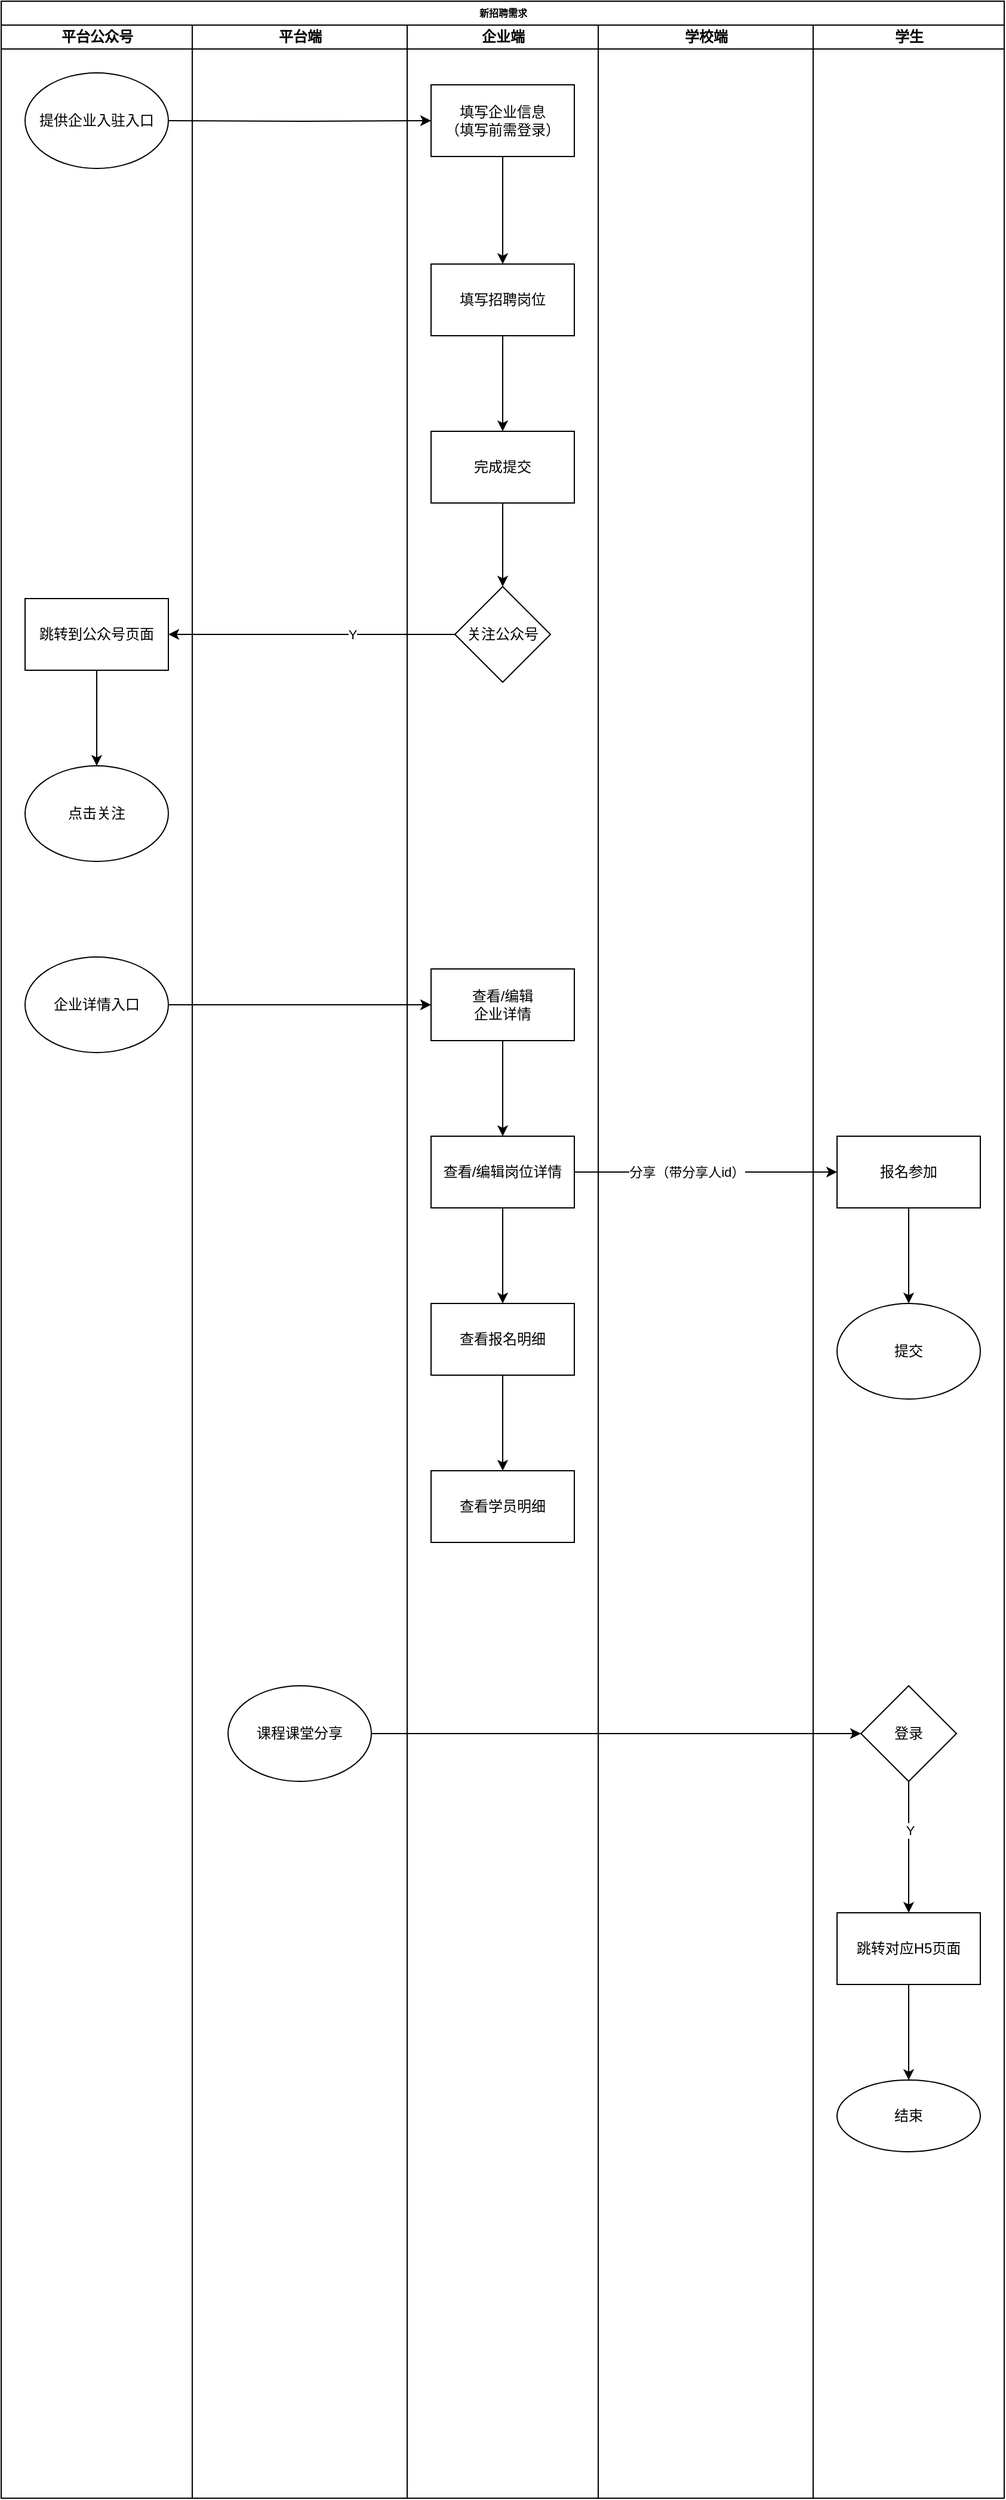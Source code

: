 <mxfile version="14.6.6" type="github" pages="2">
  <diagram name="Page-1" id="74e2e168-ea6b-b213-b513-2b3c1d86103e">
    <mxGraphModel dx="1422" dy="762" grid="1" gridSize="10" guides="1" tooltips="1" connect="1" arrows="1" fold="1" page="1" pageScale="1" pageWidth="1100" pageHeight="850" background="#ffffff" math="0" shadow="0">
      <root>
        <mxCell id="0" />
        <mxCell id="1" parent="0" />
        <mxCell id="77e6c97f196da883-1" value="新招聘需求" style="swimlane;html=1;childLayout=stackLayout;startSize=20;rounded=0;shadow=0;labelBackgroundColor=none;strokeWidth=1;fontFamily=Verdana;fontSize=8;align=center;" parent="1" vertex="1">
          <mxGeometry x="50" y="40" width="840" height="2090" as="geometry" />
        </mxCell>
        <mxCell id="77e6c97f196da883-2" value="平台公众号" style="swimlane;html=1;startSize=20;" parent="77e6c97f196da883-1" vertex="1">
          <mxGeometry y="20" width="160" height="2070" as="geometry">
            <mxRectangle y="20" width="30" height="730" as="alternateBounds" />
          </mxGeometry>
        </mxCell>
        <mxCell id="BEXq45yu5HuuJFYDOWeW-21" value="" style="edgeStyle=orthogonalEdgeStyle;rounded=0;orthogonalLoop=1;jettySize=auto;html=1;" edge="1" parent="77e6c97f196da883-2" source="BEXq45yu5HuuJFYDOWeW-17">
          <mxGeometry relative="1" as="geometry">
            <mxPoint x="80" y="620" as="targetPoint" />
          </mxGeometry>
        </mxCell>
        <mxCell id="BEXq45yu5HuuJFYDOWeW-17" value="跳转到公众号页面" style="whiteSpace=wrap;html=1;rounded=0;" vertex="1" parent="77e6c97f196da883-2">
          <mxGeometry x="20" y="480" width="120" height="60" as="geometry" />
        </mxCell>
        <mxCell id="BEXq45yu5HuuJFYDOWeW-36" value="&lt;span&gt;提供企业入驻入口&lt;/span&gt;" style="ellipse;whiteSpace=wrap;html=1;" vertex="1" parent="77e6c97f196da883-2">
          <mxGeometry x="20" y="40" width="120" height="80" as="geometry" />
        </mxCell>
        <mxCell id="BEXq45yu5HuuJFYDOWeW-37" value="&lt;span&gt;点击关注&lt;/span&gt;" style="ellipse;whiteSpace=wrap;html=1;" vertex="1" parent="77e6c97f196da883-2">
          <mxGeometry x="20" y="620" width="120" height="80" as="geometry" />
        </mxCell>
        <mxCell id="BEXq45yu5HuuJFYDOWeW-40" value="企业详情入口" style="ellipse;whiteSpace=wrap;html=1;" vertex="1" parent="77e6c97f196da883-2">
          <mxGeometry x="20" y="780" width="120" height="80" as="geometry" />
        </mxCell>
        <mxCell id="77e6c97f196da883-33" style="edgeStyle=orthogonalEdgeStyle;rounded=1;html=1;labelBackgroundColor=none;startArrow=none;startFill=0;startSize=5;endArrow=classicThin;endFill=1;endSize=5;jettySize=auto;orthogonalLoop=1;strokeWidth=1;fontFamily=Verdana;fontSize=8" parent="77e6c97f196da883-1" source="77e6c97f196da883-13" edge="1">
          <mxGeometry relative="1" as="geometry">
            <mxPoint x="670" y="290" as="targetPoint" />
          </mxGeometry>
        </mxCell>
        <mxCell id="77e6c97f196da883-40" style="edgeStyle=orthogonalEdgeStyle;rounded=1;html=1;labelBackgroundColor=none;startArrow=none;startFill=0;startSize=5;endArrow=classicThin;endFill=1;endSize=5;jettySize=auto;orthogonalLoop=1;strokeWidth=1;fontFamily=Verdana;fontSize=8" parent="77e6c97f196da883-1" source="77e6c97f196da883-23" edge="1">
          <mxGeometry relative="1" as="geometry">
            <mxPoint x="990" y="690" as="targetPoint" />
          </mxGeometry>
        </mxCell>
        <mxCell id="107ba76e4e335f99-1" style="edgeStyle=orthogonalEdgeStyle;rounded=1;html=1;labelBackgroundColor=none;startArrow=none;startFill=0;startSize=5;endArrow=classicThin;endFill=1;endSize=5;jettySize=auto;orthogonalLoop=1;strokeWidth=1;fontFamily=Verdana;fontSize=8" parent="77e6c97f196da883-1" source="77e6c97f196da883-17" edge="1">
          <mxGeometry relative="1" as="geometry">
            <mxPoint x="830" y="450" as="targetPoint" />
          </mxGeometry>
        </mxCell>
        <mxCell id="107ba76e4e335f99-5" style="edgeStyle=orthogonalEdgeStyle;rounded=1;html=1;labelBackgroundColor=none;startArrow=none;startFill=0;startSize=5;endArrow=classicThin;endFill=1;endSize=5;jettySize=auto;orthogonalLoop=1;strokeWidth=1;fontFamily=Verdana;fontSize=8" parent="77e6c97f196da883-1" source="77e6c97f196da883-10" edge="1">
          <mxGeometry relative="1" as="geometry">
            <Array as="points">
              <mxPoint x="80" y="650" />
              <mxPoint x="490" y="650" />
              <mxPoint x="490" y="610" />
            </Array>
            <mxPoint x="670" y="610" as="targetPoint" />
          </mxGeometry>
        </mxCell>
        <mxCell id="107ba76e4e335f99-6" style="edgeStyle=orthogonalEdgeStyle;rounded=1;html=1;labelBackgroundColor=none;startArrow=none;startFill=0;startSize=5;endArrow=classicThin;endFill=1;endSize=5;jettySize=auto;orthogonalLoop=1;strokeWidth=1;fontFamily=Verdana;fontSize=8" parent="77e6c97f196da883-1" source="77e6c97f196da883-14" edge="1">
          <mxGeometry relative="1" as="geometry">
            <mxPoint x="670" y="610" as="targetPoint" />
          </mxGeometry>
        </mxCell>
        <mxCell id="77e6c97f196da883-3" value="平台端" style="swimlane;html=1;startSize=20;" parent="77e6c97f196da883-1" vertex="1">
          <mxGeometry x="160" y="20" width="180" height="2070" as="geometry" />
        </mxCell>
        <mxCell id="BEXq45yu5HuuJFYDOWeW-70" value="&lt;span&gt;课程课堂分享&lt;/span&gt;" style="ellipse;whiteSpace=wrap;html=1;" vertex="1" parent="77e6c97f196da883-3">
          <mxGeometry x="30" y="1390" width="120" height="80" as="geometry" />
        </mxCell>
        <mxCell id="77e6c97f196da883-4" value="企业端" style="swimlane;html=1;startSize=20;" parent="77e6c97f196da883-1" vertex="1">
          <mxGeometry x="340" y="20" width="160" height="2070" as="geometry" />
        </mxCell>
        <mxCell id="77e6c97f196da883-29" style="edgeStyle=orthogonalEdgeStyle;rounded=1;html=1;labelBackgroundColor=none;startArrow=none;startFill=0;startSize=5;endArrow=classicThin;endFill=1;endSize=5;jettySize=auto;orthogonalLoop=1;strokeWidth=1;fontFamily=Verdana;fontSize=8" parent="77e6c97f196da883-4" source="77e6c97f196da883-12" edge="1">
          <mxGeometry relative="1" as="geometry">
            <mxPoint x="80" y="240" as="targetPoint" />
          </mxGeometry>
        </mxCell>
        <mxCell id="BEXq45yu5HuuJFYDOWeW-7" value="填写企业信息&lt;br&gt;（填写前需登录）" style="rounded=0;whiteSpace=wrap;html=1;" vertex="1" parent="77e6c97f196da883-4">
          <mxGeometry x="20" y="50" width="120" height="60" as="geometry" />
        </mxCell>
        <mxCell id="BEXq45yu5HuuJFYDOWeW-10" value="填写招聘岗位" style="rounded=0;whiteSpace=wrap;html=1;" vertex="1" parent="77e6c97f196da883-4">
          <mxGeometry x="20" y="200" width="120" height="60" as="geometry" />
        </mxCell>
        <mxCell id="BEXq45yu5HuuJFYDOWeW-11" value="" style="edgeStyle=orthogonalEdgeStyle;rounded=0;orthogonalLoop=1;jettySize=auto;html=1;" edge="1" parent="77e6c97f196da883-4" source="BEXq45yu5HuuJFYDOWeW-7" target="BEXq45yu5HuuJFYDOWeW-10">
          <mxGeometry relative="1" as="geometry" />
        </mxCell>
        <mxCell id="BEXq45yu5HuuJFYDOWeW-12" value="完成提交" style="rounded=0;whiteSpace=wrap;html=1;" vertex="1" parent="77e6c97f196da883-4">
          <mxGeometry x="20" y="340" width="120" height="60" as="geometry" />
        </mxCell>
        <mxCell id="BEXq45yu5HuuJFYDOWeW-14" value="关注公众号" style="rhombus;whiteSpace=wrap;html=1;rounded=0;" vertex="1" parent="77e6c97f196da883-4">
          <mxGeometry x="40" y="470" width="80" height="80" as="geometry" />
        </mxCell>
        <mxCell id="BEXq45yu5HuuJFYDOWeW-13" value="" style="edgeStyle=orthogonalEdgeStyle;rounded=0;orthogonalLoop=1;jettySize=auto;html=1;" edge="1" parent="77e6c97f196da883-4" source="BEXq45yu5HuuJFYDOWeW-10" target="BEXq45yu5HuuJFYDOWeW-12">
          <mxGeometry relative="1" as="geometry" />
        </mxCell>
        <mxCell id="BEXq45yu5HuuJFYDOWeW-15" value="" style="edgeStyle=orthogonalEdgeStyle;rounded=0;orthogonalLoop=1;jettySize=auto;html=1;" edge="1" parent="77e6c97f196da883-4" source="BEXq45yu5HuuJFYDOWeW-12" target="BEXq45yu5HuuJFYDOWeW-14">
          <mxGeometry relative="1" as="geometry" />
        </mxCell>
        <mxCell id="BEXq45yu5HuuJFYDOWeW-42" value="查看/编辑&lt;br&gt;企业详情" style="whiteSpace=wrap;html=1;" vertex="1" parent="77e6c97f196da883-4">
          <mxGeometry x="20" y="790" width="120" height="60" as="geometry" />
        </mxCell>
        <mxCell id="77e6c97f196da883-5" value="学校端" style="swimlane;html=1;startSize=20;" parent="77e6c97f196da883-1" vertex="1">
          <mxGeometry x="500" y="20" width="180" height="2070" as="geometry" />
        </mxCell>
        <mxCell id="77e6c97f196da883-34" style="edgeStyle=orthogonalEdgeStyle;rounded=1;html=1;labelBackgroundColor=none;startArrow=none;startFill=0;startSize=5;endArrow=classicThin;endFill=1;endSize=5;jettySize=auto;orthogonalLoop=1;strokeColor=#000000;strokeWidth=1;fontFamily=Verdana;fontSize=8;fontColor=#000000;" parent="77e6c97f196da883-5" source="77e6c97f196da883-15" edge="1">
          <mxGeometry relative="1" as="geometry">
            <mxPoint x="80" y="320" as="targetPoint" />
          </mxGeometry>
        </mxCell>
        <mxCell id="77e6c97f196da883-35" style="edgeStyle=orthogonalEdgeStyle;rounded=1;html=1;labelBackgroundColor=none;startArrow=none;startFill=0;startSize=5;endArrow=classicThin;endFill=1;endSize=5;jettySize=auto;orthogonalLoop=1;strokeWidth=1;fontFamily=Verdana;fontSize=8" parent="77e6c97f196da883-5" source="77e6c97f196da883-16" edge="1">
          <mxGeometry relative="1" as="geometry">
            <mxPoint x="80" y="400" as="targetPoint" />
          </mxGeometry>
        </mxCell>
        <mxCell id="77e6c97f196da883-36" style="edgeStyle=orthogonalEdgeStyle;rounded=1;html=1;labelBackgroundColor=none;startArrow=none;startFill=0;startSize=5;endArrow=classicThin;endFill=1;endSize=5;jettySize=auto;orthogonalLoop=1;strokeWidth=1;fontFamily=Verdana;fontSize=8" parent="77e6c97f196da883-5" target="77e6c97f196da883-20" edge="1">
          <mxGeometry relative="1" as="geometry">
            <mxPoint x="80" y="620" as="sourcePoint" />
          </mxGeometry>
        </mxCell>
        <mxCell id="77e6c97f196da883-6" value="学生" style="swimlane;html=1;startSize=20;" parent="77e6c97f196da883-1" vertex="1">
          <mxGeometry x="680" y="20" width="160" height="2070" as="geometry" />
        </mxCell>
        <mxCell id="77e6c97f196da883-37" style="edgeStyle=orthogonalEdgeStyle;rounded=1;html=1;labelBackgroundColor=none;startArrow=none;startFill=0;startSize=5;endArrow=classicThin;endFill=1;endSize=5;jettySize=auto;orthogonalLoop=1;strokeWidth=1;fontFamily=Verdana;fontSize=8" parent="77e6c97f196da883-6" source="77e6c97f196da883-18" edge="1">
          <mxGeometry relative="1" as="geometry">
            <mxPoint x="80" y="480" as="targetPoint" />
          </mxGeometry>
        </mxCell>
        <mxCell id="77e6c97f196da883-38" style="edgeStyle=orthogonalEdgeStyle;rounded=1;html=1;labelBackgroundColor=none;startArrow=none;startFill=0;startSize=5;endArrow=classicThin;endFill=1;endSize=5;jettySize=auto;orthogonalLoop=1;strokeWidth=1;fontFamily=Verdana;fontSize=8" parent="77e6c97f196da883-6" source="77e6c97f196da883-21" edge="1">
          <mxGeometry relative="1" as="geometry">
            <mxPoint x="80" y="560" as="targetPoint" />
          </mxGeometry>
        </mxCell>
        <mxCell id="BEXq45yu5HuuJFYDOWeW-46" value="报名参加" style="whiteSpace=wrap;html=1;" vertex="1" parent="77e6c97f196da883-6">
          <mxGeometry x="20" y="930" width="120" height="60" as="geometry" />
        </mxCell>
        <mxCell id="BEXq45yu5HuuJFYDOWeW-55" value="提交" style="ellipse;whiteSpace=wrap;html=1;" vertex="1" parent="77e6c97f196da883-6">
          <mxGeometry x="20" y="1070" width="120" height="80" as="geometry" />
        </mxCell>
        <mxCell id="BEXq45yu5HuuJFYDOWeW-63" value="登录" style="rhombus;whiteSpace=wrap;html=1;" vertex="1" parent="77e6c97f196da883-6">
          <mxGeometry x="40" y="1390" width="80" height="80" as="geometry" />
        </mxCell>
        <mxCell id="BEXq45yu5HuuJFYDOWeW-65" value="跳转对应H5页面" style="whiteSpace=wrap;html=1;" vertex="1" parent="77e6c97f196da883-6">
          <mxGeometry x="20" y="1580" width="120" height="60" as="geometry" />
        </mxCell>
        <mxCell id="BEXq45yu5HuuJFYDOWeW-66" value="" style="edgeStyle=orthogonalEdgeStyle;rounded=0;orthogonalLoop=1;jettySize=auto;html=1;" edge="1" parent="77e6c97f196da883-6" source="BEXq45yu5HuuJFYDOWeW-63" target="BEXq45yu5HuuJFYDOWeW-65">
          <mxGeometry relative="1" as="geometry" />
        </mxCell>
        <mxCell id="BEXq45yu5HuuJFYDOWeW-67" value="Y" style="edgeLabel;html=1;align=center;verticalAlign=middle;resizable=0;points=[];" vertex="1" connectable="0" parent="BEXq45yu5HuuJFYDOWeW-66">
          <mxGeometry x="-0.252" y="1" relative="1" as="geometry">
            <mxPoint as="offset" />
          </mxGeometry>
        </mxCell>
        <mxCell id="BEXq45yu5HuuJFYDOWeW-68" value="结束" style="ellipse;whiteSpace=wrap;html=1;" vertex="1" parent="77e6c97f196da883-6">
          <mxGeometry x="20" y="1720" width="120" height="60" as="geometry" />
        </mxCell>
        <mxCell id="BEXq45yu5HuuJFYDOWeW-69" value="" style="edgeStyle=orthogonalEdgeStyle;rounded=0;orthogonalLoop=1;jettySize=auto;html=1;" edge="1" parent="77e6c97f196da883-6" source="BEXq45yu5HuuJFYDOWeW-65" target="BEXq45yu5HuuJFYDOWeW-68">
          <mxGeometry relative="1" as="geometry" />
        </mxCell>
        <mxCell id="BEXq45yu5HuuJFYDOWeW-51" value="" style="edgeStyle=orthogonalEdgeStyle;rounded=0;orthogonalLoop=1;jettySize=auto;html=1;entryX=0.5;entryY=0;entryDx=0;entryDy=0;" edge="1" parent="77e6c97f196da883-6" source="BEXq45yu5HuuJFYDOWeW-46" target="BEXq45yu5HuuJFYDOWeW-55">
          <mxGeometry relative="1" as="geometry">
            <mxPoint x="70.0" y="1070" as="targetPoint" />
          </mxGeometry>
        </mxCell>
        <mxCell id="BEXq45yu5HuuJFYDOWeW-8" style="edgeStyle=orthogonalEdgeStyle;rounded=0;orthogonalLoop=1;jettySize=auto;html=1;" edge="1" parent="77e6c97f196da883-1" target="BEXq45yu5HuuJFYDOWeW-7">
          <mxGeometry relative="1" as="geometry">
            <mxPoint x="140" y="100" as="sourcePoint" />
          </mxGeometry>
        </mxCell>
        <mxCell id="BEXq45yu5HuuJFYDOWeW-18" value="" style="edgeStyle=orthogonalEdgeStyle;rounded=0;orthogonalLoop=1;jettySize=auto;html=1;" edge="1" parent="77e6c97f196da883-1" source="BEXq45yu5HuuJFYDOWeW-14" target="BEXq45yu5HuuJFYDOWeW-17">
          <mxGeometry relative="1" as="geometry" />
        </mxCell>
        <mxCell id="BEXq45yu5HuuJFYDOWeW-19" value="Y" style="edgeLabel;html=1;align=center;verticalAlign=middle;resizable=0;points=[];" vertex="1" connectable="0" parent="BEXq45yu5HuuJFYDOWeW-18">
          <mxGeometry x="-0.282" relative="1" as="geometry">
            <mxPoint as="offset" />
          </mxGeometry>
        </mxCell>
        <mxCell id="BEXq45yu5HuuJFYDOWeW-43" value="" style="edgeStyle=orthogonalEdgeStyle;rounded=0;orthogonalLoop=1;jettySize=auto;html=1;" edge="1" parent="77e6c97f196da883-1" source="BEXq45yu5HuuJFYDOWeW-40" target="BEXq45yu5HuuJFYDOWeW-42">
          <mxGeometry relative="1" as="geometry" />
        </mxCell>
        <mxCell id="BEXq45yu5HuuJFYDOWeW-64" value="" style="edgeStyle=orthogonalEdgeStyle;rounded=0;orthogonalLoop=1;jettySize=auto;html=1;exitX=1;exitY=0.5;exitDx=0;exitDy=0;" edge="1" parent="77e6c97f196da883-1" source="BEXq45yu5HuuJFYDOWeW-70" target="BEXq45yu5HuuJFYDOWeW-63">
          <mxGeometry relative="1" as="geometry">
            <mxPoint x="320" y="1450" as="sourcePoint" />
          </mxGeometry>
        </mxCell>
        <mxCell id="BEXq45yu5HuuJFYDOWeW-47" value="" style="edgeStyle=orthogonalEdgeStyle;rounded=0;orthogonalLoop=1;jettySize=auto;html=1;" edge="1" parent="1" source="BEXq45yu5HuuJFYDOWeW-44" target="BEXq45yu5HuuJFYDOWeW-46">
          <mxGeometry relative="1" as="geometry" />
        </mxCell>
        <mxCell id="BEXq45yu5HuuJFYDOWeW-48" value="分享（带分享人id）" style="edgeLabel;html=1;align=center;verticalAlign=middle;resizable=0;points=[];" vertex="1" connectable="0" parent="BEXq45yu5HuuJFYDOWeW-47">
          <mxGeometry x="-0.145" relative="1" as="geometry">
            <mxPoint as="offset" />
          </mxGeometry>
        </mxCell>
        <mxCell id="BEXq45yu5HuuJFYDOWeW-53" value="" style="edgeStyle=orthogonalEdgeStyle;rounded=0;orthogonalLoop=1;jettySize=auto;html=1;" edge="1" parent="1" source="BEXq45yu5HuuJFYDOWeW-44" target="BEXq45yu5HuuJFYDOWeW-52">
          <mxGeometry relative="1" as="geometry" />
        </mxCell>
        <mxCell id="BEXq45yu5HuuJFYDOWeW-44" value="查看/编辑岗位详情" style="whiteSpace=wrap;html=1;" vertex="1" parent="1">
          <mxGeometry x="410" y="990" width="120" height="60" as="geometry" />
        </mxCell>
        <mxCell id="BEXq45yu5HuuJFYDOWeW-45" value="" style="edgeStyle=orthogonalEdgeStyle;rounded=0;orthogonalLoop=1;jettySize=auto;html=1;" edge="1" parent="1" source="BEXq45yu5HuuJFYDOWeW-42" target="BEXq45yu5HuuJFYDOWeW-44">
          <mxGeometry relative="1" as="geometry" />
        </mxCell>
        <mxCell id="BEXq45yu5HuuJFYDOWeW-57" value="" style="edgeStyle=orthogonalEdgeStyle;rounded=0;orthogonalLoop=1;jettySize=auto;html=1;" edge="1" parent="1" source="BEXq45yu5HuuJFYDOWeW-52" target="BEXq45yu5HuuJFYDOWeW-56">
          <mxGeometry relative="1" as="geometry" />
        </mxCell>
        <mxCell id="BEXq45yu5HuuJFYDOWeW-52" value="查看报名明细" style="whiteSpace=wrap;html=1;" vertex="1" parent="1">
          <mxGeometry x="410" y="1130" width="120" height="60" as="geometry" />
        </mxCell>
        <mxCell id="BEXq45yu5HuuJFYDOWeW-56" value="查看学员明细" style="whiteSpace=wrap;html=1;" vertex="1" parent="1">
          <mxGeometry x="410" y="1270" width="120" height="60" as="geometry" />
        </mxCell>
      </root>
    </mxGraphModel>
  </diagram>
  <diagram id="ZJQwM7nhzaUq-iBYI2ax" name="Page-2">
    <mxGraphModel dx="19" dy="2065" grid="1" gridSize="10" guides="1" tooltips="1" connect="1" arrows="1" fold="1" page="1" pageScale="1" pageWidth="827" pageHeight="1169" math="0" shadow="0">
      <root>
        <mxCell id="NTDzXt_VZpDIA1mRWmoU-0" />
        <mxCell id="NTDzXt_VZpDIA1mRWmoU-1" parent="NTDzXt_VZpDIA1mRWmoU-0" />
        <mxCell id="srA5a1xrvb3vtrsg9wsX-17" value="" style="edgeStyle=orthogonalEdgeStyle;rounded=0;orthogonalLoop=1;jettySize=auto;html=1;" edge="1" parent="NTDzXt_VZpDIA1mRWmoU-1" source="srA5a1xrvb3vtrsg9wsX-12" target="srA5a1xrvb3vtrsg9wsX-16">
          <mxGeometry relative="1" as="geometry" />
        </mxCell>
        <mxCell id="srA5a1xrvb3vtrsg9wsX-12" value="进入业务域名" style="whiteSpace=wrap;html=1;strokeWidth=2;sketch=1;fillWeight=2;hachureGap=8;fillStyle=dots;" vertex="1" parent="NTDzXt_VZpDIA1mRWmoU-1">
          <mxGeometry x="1700" y="200" width="120" height="60" as="geometry" />
        </mxCell>
        <mxCell id="srA5a1xrvb3vtrsg9wsX-19" value="" style="edgeStyle=orthogonalEdgeStyle;rounded=0;orthogonalLoop=1;jettySize=auto;html=1;" edge="1" parent="NTDzXt_VZpDIA1mRWmoU-1" source="srA5a1xrvb3vtrsg9wsX-16" target="srA5a1xrvb3vtrsg9wsX-18">
          <mxGeometry relative="1" as="geometry" />
        </mxCell>
        <mxCell id="srA5a1xrvb3vtrsg9wsX-20" value="Y" style="edgeLabel;html=1;align=center;verticalAlign=middle;resizable=0;points=[];" vertex="1" connectable="0" parent="srA5a1xrvb3vtrsg9wsX-19">
          <mxGeometry x="-0.337" y="1" relative="1" as="geometry">
            <mxPoint as="offset" />
          </mxGeometry>
        </mxCell>
        <mxCell id="srA5a1xrvb3vtrsg9wsX-22" value="" style="edgeStyle=orthogonalEdgeStyle;rounded=0;orthogonalLoop=1;jettySize=auto;html=1;" edge="1" parent="NTDzXt_VZpDIA1mRWmoU-1" source="srA5a1xrvb3vtrsg9wsX-16" target="srA5a1xrvb3vtrsg9wsX-21">
          <mxGeometry relative="1" as="geometry" />
        </mxCell>
        <mxCell id="srA5a1xrvb3vtrsg9wsX-23" value="N" style="edgeLabel;html=1;align=center;verticalAlign=middle;resizable=0;points=[];" vertex="1" connectable="0" parent="srA5a1xrvb3vtrsg9wsX-22">
          <mxGeometry x="-0.149" y="-1" relative="1" as="geometry">
            <mxPoint as="offset" />
          </mxGeometry>
        </mxCell>
        <mxCell id="srA5a1xrvb3vtrsg9wsX-16" value="是否登录" style="rhombus;whiteSpace=wrap;html=1;strokeWidth=2;sketch=1;fillWeight=2;hachureGap=8;fillStyle=dots;" vertex="1" parent="NTDzXt_VZpDIA1mRWmoU-1">
          <mxGeometry x="1720" y="330" width="80" height="80" as="geometry" />
        </mxCell>
        <mxCell id="srA5a1xrvb3vtrsg9wsX-43" value="" style="edgeStyle=orthogonalEdgeStyle;rounded=0;orthogonalLoop=1;jettySize=auto;html=1;" edge="1" parent="NTDzXt_VZpDIA1mRWmoU-1" source="srA5a1xrvb3vtrsg9wsX-18" target="srA5a1xrvb3vtrsg9wsX-42">
          <mxGeometry relative="1" as="geometry" />
        </mxCell>
        <mxCell id="srA5a1xrvb3vtrsg9wsX-18" value="继续操作" style="whiteSpace=wrap;html=1;strokeWidth=2;sketch=1;fillWeight=2;hachureGap=8;fillStyle=dots;" vertex="1" parent="NTDzXt_VZpDIA1mRWmoU-1">
          <mxGeometry x="1700" y="500" width="120" height="60" as="geometry" />
        </mxCell>
        <mxCell id="srA5a1xrvb3vtrsg9wsX-25" value="" style="edgeStyle=orthogonalEdgeStyle;rounded=0;orthogonalLoop=1;jettySize=auto;html=1;" edge="1" parent="NTDzXt_VZpDIA1mRWmoU-1" source="srA5a1xrvb3vtrsg9wsX-21" target="srA5a1xrvb3vtrsg9wsX-24">
          <mxGeometry relative="1" as="geometry" />
        </mxCell>
        <mxCell id="srA5a1xrvb3vtrsg9wsX-26" value="得到code" style="edgeLabel;html=1;align=center;verticalAlign=middle;resizable=0;points=[];" vertex="1" connectable="0" parent="srA5a1xrvb3vtrsg9wsX-25">
          <mxGeometry x="-0.189" y="1" relative="1" as="geometry">
            <mxPoint as="offset" />
          </mxGeometry>
        </mxCell>
        <mxCell id="srA5a1xrvb3vtrsg9wsX-21" value="跳转到微信授权地址" style="whiteSpace=wrap;html=1;strokeWidth=2;sketch=1;fillWeight=2;hachureGap=8;fillStyle=dots;" vertex="1" parent="NTDzXt_VZpDIA1mRWmoU-1">
          <mxGeometry x="1990" y="340" width="120" height="60" as="geometry" />
        </mxCell>
        <mxCell id="srA5a1xrvb3vtrsg9wsX-28" value="" style="edgeStyle=orthogonalEdgeStyle;rounded=0;orthogonalLoop=1;jettySize=auto;html=1;" edge="1" parent="NTDzXt_VZpDIA1mRWmoU-1" source="srA5a1xrvb3vtrsg9wsX-24" target="srA5a1xrvb3vtrsg9wsX-27">
          <mxGeometry relative="1" as="geometry" />
        </mxCell>
        <mxCell id="srA5a1xrvb3vtrsg9wsX-29" value="获得openid和access_token" style="edgeLabel;html=1;align=center;verticalAlign=middle;resizable=0;points=[];" vertex="1" connectable="0" parent="srA5a1xrvb3vtrsg9wsX-28">
          <mxGeometry x="-0.175" y="1" relative="1" as="geometry">
            <mxPoint as="offset" />
          </mxGeometry>
        </mxCell>
        <mxCell id="srA5a1xrvb3vtrsg9wsX-24" value="请求获取access_token" style="whiteSpace=wrap;html=1;strokeWidth=2;sketch=1;fillWeight=2;hachureGap=8;fillStyle=dots;" vertex="1" parent="NTDzXt_VZpDIA1mRWmoU-1">
          <mxGeometry x="1990" y="480" width="120" height="60" as="geometry" />
        </mxCell>
        <mxCell id="srA5a1xrvb3vtrsg9wsX-31" value="" style="edgeStyle=orthogonalEdgeStyle;rounded=0;orthogonalLoop=1;jettySize=auto;html=1;" edge="1" parent="NTDzXt_VZpDIA1mRWmoU-1" source="srA5a1xrvb3vtrsg9wsX-27" target="srA5a1xrvb3vtrsg9wsX-30">
          <mxGeometry relative="1" as="geometry" />
        </mxCell>
        <mxCell id="srA5a1xrvb3vtrsg9wsX-27" value="请求获取用户信息" style="whiteSpace=wrap;html=1;strokeWidth=2;sketch=1;fillWeight=2;hachureGap=8;fillStyle=dots;" vertex="1" parent="NTDzXt_VZpDIA1mRWmoU-1">
          <mxGeometry x="1990" y="620" width="120" height="60" as="geometry" />
        </mxCell>
        <mxCell id="srA5a1xrvb3vtrsg9wsX-32" style="edgeStyle=orthogonalEdgeStyle;rounded=0;orthogonalLoop=1;jettySize=auto;html=1;entryX=1;entryY=0.5;entryDx=0;entryDy=0;" edge="1" parent="NTDzXt_VZpDIA1mRWmoU-1" source="srA5a1xrvb3vtrsg9wsX-30" target="srA5a1xrvb3vtrsg9wsX-18">
          <mxGeometry relative="1" as="geometry" />
        </mxCell>
        <mxCell id="srA5a1xrvb3vtrsg9wsX-30" value="本地保存" style="whiteSpace=wrap;html=1;strokeWidth=2;sketch=1;fillWeight=2;hachureGap=8;fillStyle=dots;" vertex="1" parent="NTDzXt_VZpDIA1mRWmoU-1">
          <mxGeometry x="1990" y="760" width="120" height="60" as="geometry" />
        </mxCell>
        <mxCell id="srA5a1xrvb3vtrsg9wsX-33" value="两种登录方式：snsapi_base，snsapi_userinfo，使用第二种才能获取用户信息&lt;span style=&quot;background-color: transparent ; text-align: left&quot;&gt;&lt;br&gt;&lt;/span&gt;" style="ellipse;shape=cloud;whiteSpace=wrap;html=1;strokeWidth=2;sketch=1;fillWeight=2;hachureGap=8;fillStyle=dots;" vertex="1" parent="NTDzXt_VZpDIA1mRWmoU-1">
          <mxGeometry x="2068" y="210" width="212.5" height="130" as="geometry" />
        </mxCell>
        <mxCell id="srA5a1xrvb3vtrsg9wsX-40" value="" style="edgeStyle=orthogonalEdgeStyle;rounded=0;orthogonalLoop=1;jettySize=auto;html=1;" edge="1" parent="NTDzXt_VZpDIA1mRWmoU-1" source="srA5a1xrvb3vtrsg9wsX-37" target="srA5a1xrvb3vtrsg9wsX-39">
          <mxGeometry relative="1" as="geometry" />
        </mxCell>
        <mxCell id="srA5a1xrvb3vtrsg9wsX-37" value="微信H5登录流程" style="ellipse;whiteSpace=wrap;html=1;strokeWidth=2;sketch=1;fillWeight=2;hachureGap=8;fillStyle=dots;" vertex="1" parent="NTDzXt_VZpDIA1mRWmoU-1">
          <mxGeometry x="1700" y="-80" width="120" height="60" as="geometry" />
        </mxCell>
        <mxCell id="srA5a1xrvb3vtrsg9wsX-41" style="edgeStyle=orthogonalEdgeStyle;rounded=0;orthogonalLoop=1;jettySize=auto;html=1;entryX=0.5;entryY=0;entryDx=0;entryDy=0;" edge="1" parent="NTDzXt_VZpDIA1mRWmoU-1" source="srA5a1xrvb3vtrsg9wsX-39" target="srA5a1xrvb3vtrsg9wsX-12">
          <mxGeometry relative="1" as="geometry" />
        </mxCell>
        <mxCell id="srA5a1xrvb3vtrsg9wsX-39" value="公众号后台配置业务回调域名" style="whiteSpace=wrap;html=1;strokeWidth=2;sketch=1;fillWeight=2;hachureGap=8;fillStyle=dots;" vertex="1" parent="NTDzXt_VZpDIA1mRWmoU-1">
          <mxGeometry x="1700" y="60" width="120" height="60" as="geometry" />
        </mxCell>
        <mxCell id="srA5a1xrvb3vtrsg9wsX-42" value="结束" style="ellipse;whiteSpace=wrap;html=1;strokeWidth=2;sketch=1;fillWeight=2;hachureGap=8;fillStyle=dots;" vertex="1" parent="NTDzXt_VZpDIA1mRWmoU-1">
          <mxGeometry x="1700" y="640" width="120" height="60" as="geometry" />
        </mxCell>
      </root>
    </mxGraphModel>
  </diagram>
</mxfile>

